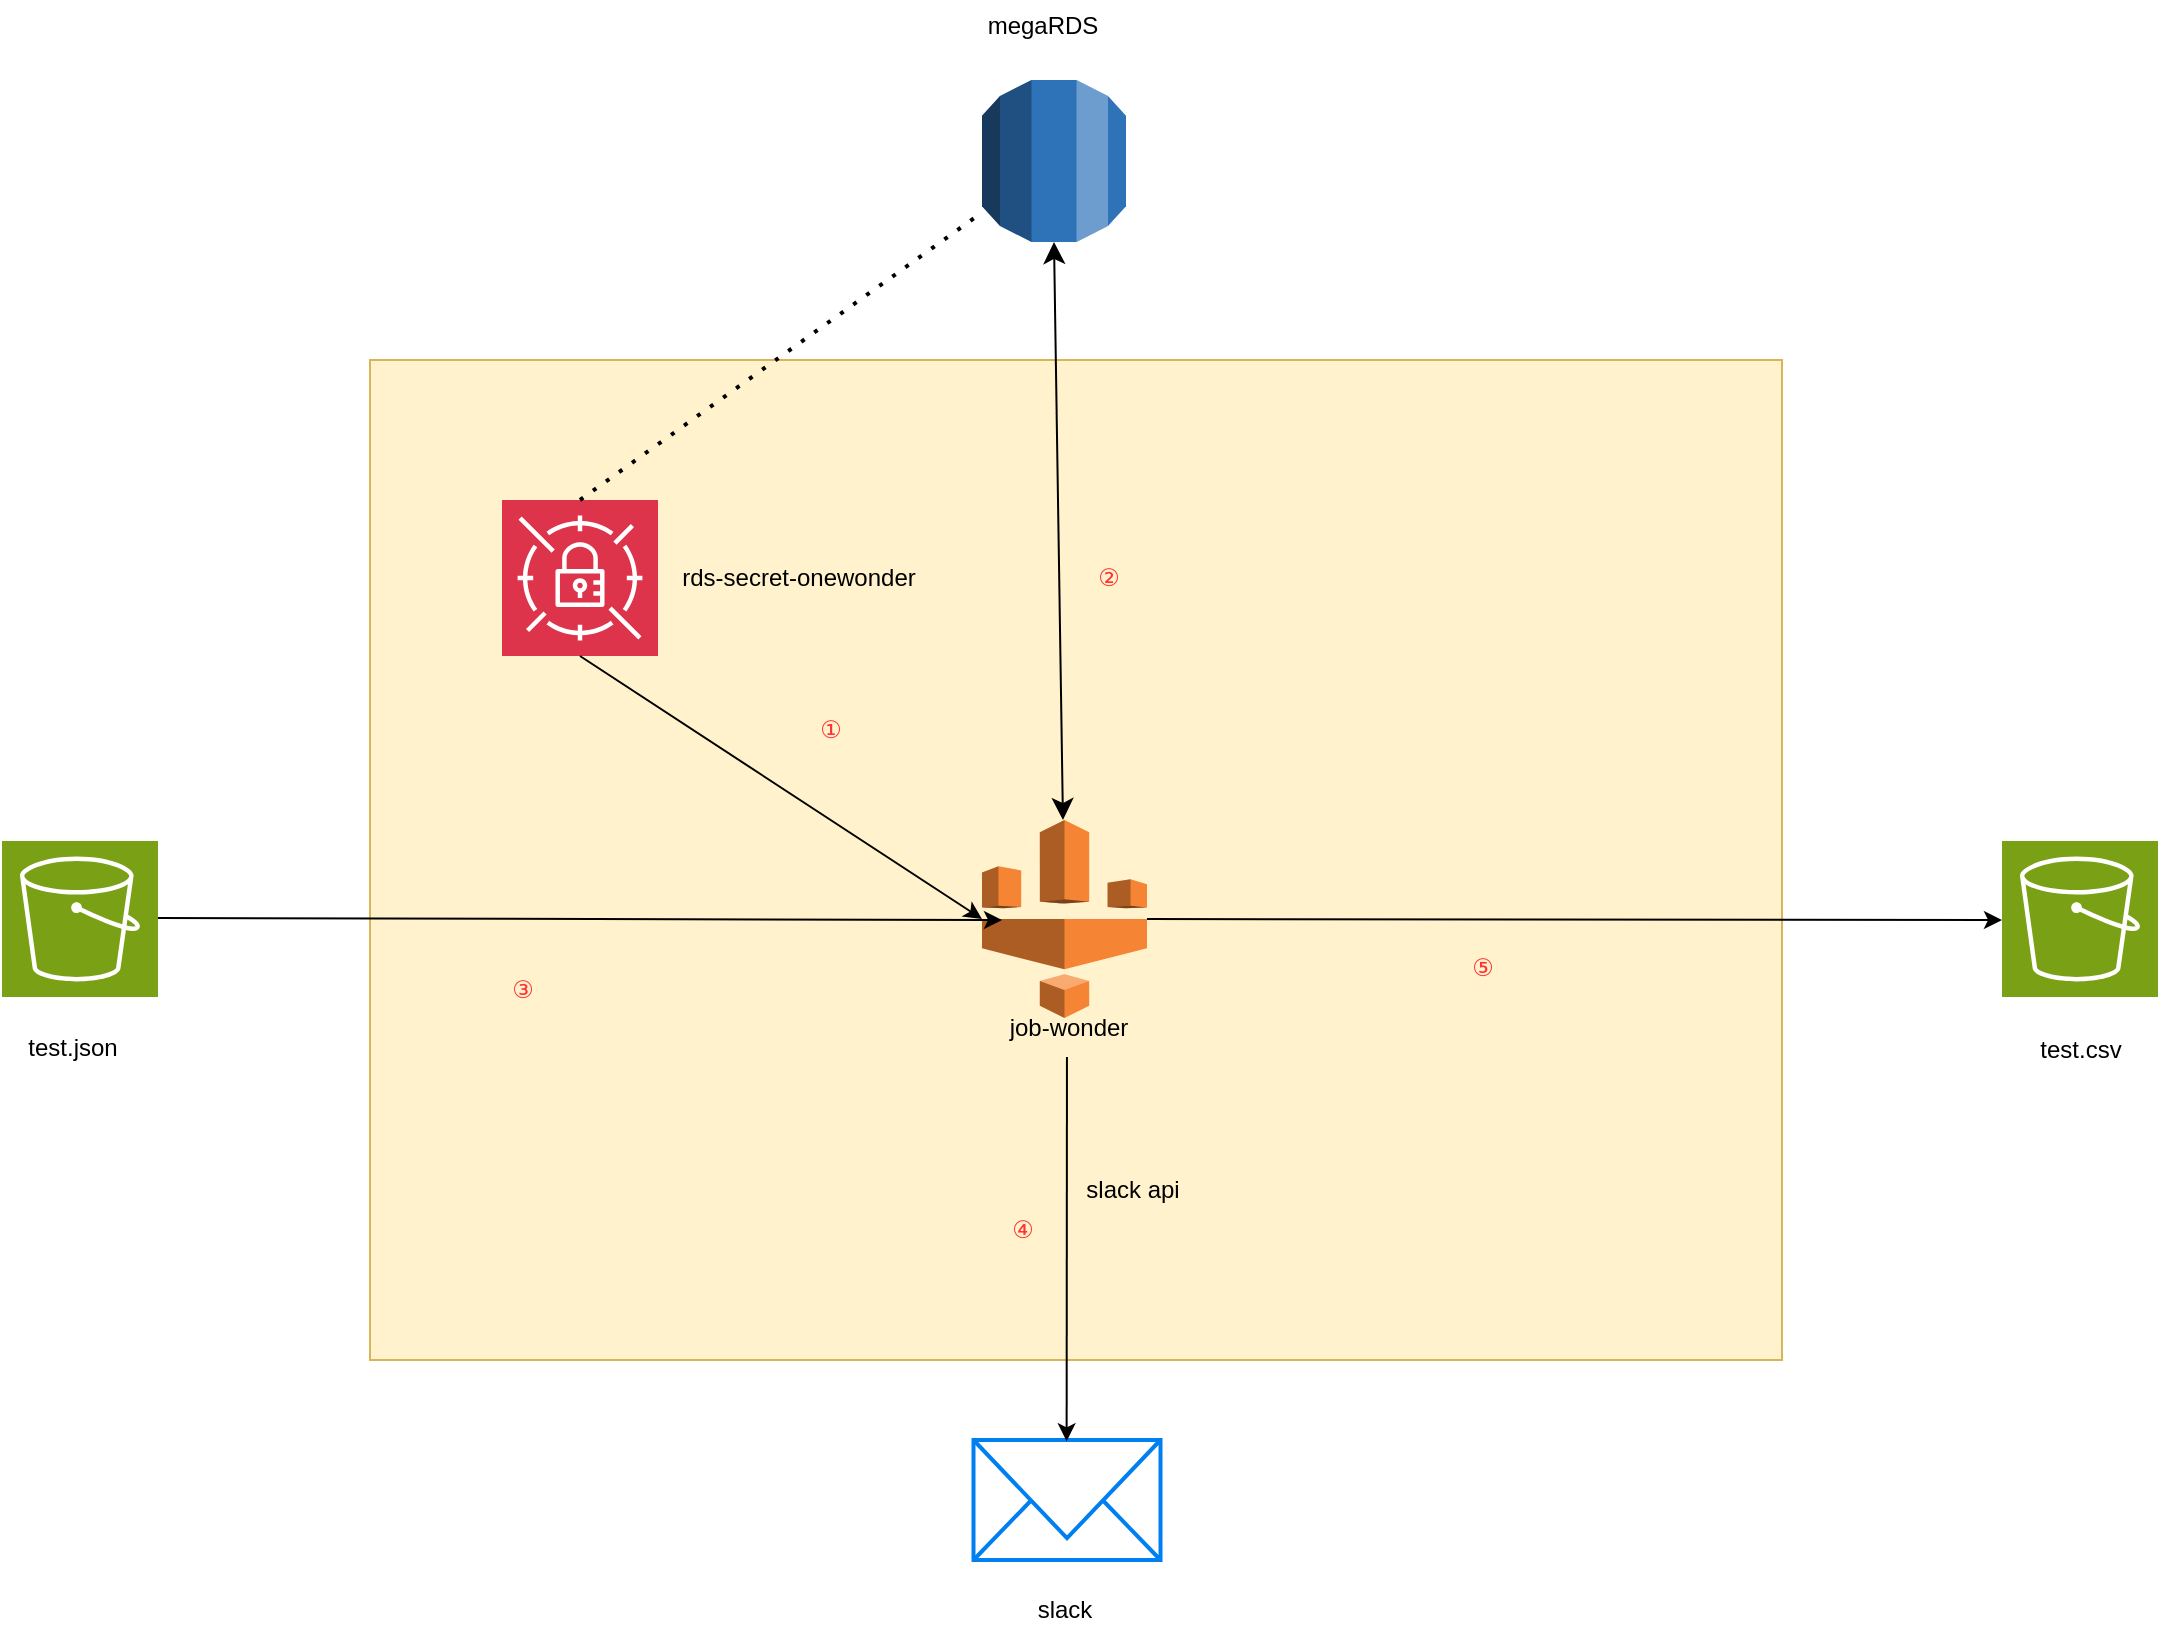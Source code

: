 <mxfile version="24.2.5" type="device">
  <diagram name="ページ1" id="N9gGtj4fEyhL4dejYwza">
    <mxGraphModel dx="2901" dy="1197" grid="1" gridSize="10" guides="1" tooltips="1" connect="1" arrows="1" fold="1" page="1" pageScale="1" pageWidth="827" pageHeight="1169" math="0" shadow="0">
      <root>
        <mxCell id="0" />
        <mxCell id="1" parent="0" />
        <mxCell id="49ammNH0PoP4tiqC4sNR-15" value="" style="whiteSpace=wrap;html=1;fillColor=#fff2cc;strokeColor=#d6b656;" vertex="1" parent="1">
          <mxGeometry x="164" y="390" width="706" height="500" as="geometry" />
        </mxCell>
        <mxCell id="49ammNH0PoP4tiqC4sNR-1" value="" style="outlineConnect=0;dashed=0;verticalLabelPosition=bottom;verticalAlign=top;align=center;html=1;shape=mxgraph.aws3.rds;fillColor=#2E73B8;gradientColor=none;" vertex="1" parent="1">
          <mxGeometry x="470" y="250" width="72" height="81" as="geometry" />
        </mxCell>
        <mxCell id="49ammNH0PoP4tiqC4sNR-2" value="" style="outlineConnect=0;dashed=0;verticalLabelPosition=bottom;verticalAlign=top;align=center;html=1;shape=mxgraph.aws3.glue;fillColor=#F58534;gradientColor=none;" vertex="1" parent="1">
          <mxGeometry x="470" y="620" width="82.5" height="99" as="geometry" />
        </mxCell>
        <mxCell id="49ammNH0PoP4tiqC4sNR-3" value="" style="sketch=0;points=[[0,0,0],[0.25,0,0],[0.5,0,0],[0.75,0,0],[1,0,0],[0,1,0],[0.25,1,0],[0.5,1,0],[0.75,1,0],[1,1,0],[0,0.25,0],[0,0.5,0],[0,0.75,0],[1,0.25,0],[1,0.5,0],[1,0.75,0]];outlineConnect=0;fontColor=#232F3E;fillColor=#DD344C;strokeColor=#ffffff;dashed=0;verticalLabelPosition=bottom;verticalAlign=top;align=center;html=1;fontSize=12;fontStyle=0;aspect=fixed;shape=mxgraph.aws4.resourceIcon;resIcon=mxgraph.aws4.secrets_manager;" vertex="1" parent="1">
          <mxGeometry x="230" y="460" width="78" height="78" as="geometry" />
        </mxCell>
        <mxCell id="49ammNH0PoP4tiqC4sNR-4" value="" style="sketch=0;points=[[0,0,0],[0.25,0,0],[0.5,0,0],[0.75,0,0],[1,0,0],[0,1,0],[0.25,1,0],[0.5,1,0],[0.75,1,0],[1,1,0],[0,0.25,0],[0,0.5,0],[0,0.75,0],[1,0.25,0],[1,0.5,0],[1,0.75,0]];outlineConnect=0;fontColor=#232F3E;fillColor=#7AA116;strokeColor=#ffffff;dashed=0;verticalLabelPosition=bottom;verticalAlign=top;align=center;html=1;fontSize=12;fontStyle=0;aspect=fixed;shape=mxgraph.aws4.resourceIcon;resIcon=mxgraph.aws4.s3;" vertex="1" parent="1">
          <mxGeometry x="980" y="630.5" width="78" height="78" as="geometry" />
        </mxCell>
        <mxCell id="49ammNH0PoP4tiqC4sNR-5" value="" style="sketch=0;points=[[0,0,0],[0.25,0,0],[0.5,0,0],[0.75,0,0],[1,0,0],[0,1,0],[0.25,1,0],[0.5,1,0],[0.75,1,0],[1,1,0],[0,0.25,0],[0,0.5,0],[0,0.75,0],[1,0.25,0],[1,0.5,0],[1,0.75,0]];outlineConnect=0;fontColor=#232F3E;fillColor=#7AA116;strokeColor=#ffffff;dashed=0;verticalLabelPosition=bottom;verticalAlign=top;align=center;html=1;fontSize=12;fontStyle=0;aspect=fixed;shape=mxgraph.aws4.resourceIcon;resIcon=mxgraph.aws4.s3;" vertex="1" parent="1">
          <mxGeometry x="-20" y="630.5" width="78" height="78" as="geometry" />
        </mxCell>
        <mxCell id="49ammNH0PoP4tiqC4sNR-10" value="" style="edgeStyle=none;orthogonalLoop=1;jettySize=auto;html=1;rounded=0;exitX=0.5;exitY=1;exitDx=0;exitDy=0;exitPerimeter=0;entryX=0;entryY=0.5;entryDx=0;entryDy=0;entryPerimeter=0;" edge="1" parent="1" source="49ammNH0PoP4tiqC4sNR-3" target="49ammNH0PoP4tiqC4sNR-2">
          <mxGeometry width="100" relative="1" as="geometry">
            <mxPoint x="390" y="374.5" as="sourcePoint" />
            <mxPoint x="249" y="440" as="targetPoint" />
            <Array as="points" />
          </mxGeometry>
        </mxCell>
        <mxCell id="49ammNH0PoP4tiqC4sNR-11" value="" style="edgeStyle=none;orthogonalLoop=1;jettySize=auto;html=1;rounded=0;" edge="1" parent="1" source="49ammNH0PoP4tiqC4sNR-2">
          <mxGeometry width="100" relative="1" as="geometry">
            <mxPoint x="760" y="660" as="sourcePoint" />
            <mxPoint x="980" y="670" as="targetPoint" />
            <Array as="points" />
          </mxGeometry>
        </mxCell>
        <mxCell id="49ammNH0PoP4tiqC4sNR-12" value="" style="edgeStyle=none;orthogonalLoop=1;jettySize=auto;html=1;rounded=0;" edge="1" parent="1">
          <mxGeometry width="100" relative="1" as="geometry">
            <mxPoint x="58" y="669" as="sourcePoint" />
            <mxPoint x="480" y="670" as="targetPoint" />
            <Array as="points" />
          </mxGeometry>
        </mxCell>
        <mxCell id="49ammNH0PoP4tiqC4sNR-14" value="" style="edgeStyle=none;orthogonalLoop=1;jettySize=auto;html=1;endArrow=classic;startArrow=classic;endSize=8;startSize=8;rounded=0;exitX=0.5;exitY=1;exitDx=0;exitDy=0;exitPerimeter=0;" edge="1" parent="1" source="49ammNH0PoP4tiqC4sNR-1" target="49ammNH0PoP4tiqC4sNR-2">
          <mxGeometry width="100" relative="1" as="geometry">
            <mxPoint x="390" y="460" as="sourcePoint" />
            <mxPoint x="490" y="460" as="targetPoint" />
            <Array as="points" />
          </mxGeometry>
        </mxCell>
        <mxCell id="49ammNH0PoP4tiqC4sNR-17" value="" style="endArrow=none;dashed=1;html=1;dashPattern=1 3;strokeWidth=2;rounded=0;exitX=0.5;exitY=0;exitDx=0;exitDy=0;exitPerimeter=0;" edge="1" parent="1" source="49ammNH0PoP4tiqC4sNR-3" target="49ammNH0PoP4tiqC4sNR-1">
          <mxGeometry width="50" height="50" relative="1" as="geometry">
            <mxPoint x="364" y="410" as="sourcePoint" />
            <mxPoint x="414" y="360" as="targetPoint" />
          </mxGeometry>
        </mxCell>
        <mxCell id="49ammNH0PoP4tiqC4sNR-20" value="" style="html=1;verticalLabelPosition=bottom;align=center;labelBackgroundColor=#ffffff;verticalAlign=top;strokeWidth=2;strokeColor=#0080F0;shadow=0;dashed=0;shape=mxgraph.ios7.icons.mail;" vertex="1" parent="1">
          <mxGeometry x="465.75" y="930" width="93.5" height="60" as="geometry" />
        </mxCell>
        <mxCell id="49ammNH0PoP4tiqC4sNR-26" value="test.json" style="text;html=1;align=center;verticalAlign=middle;resizable=0;points=[];autosize=1;strokeColor=none;fillColor=none;" vertex="1" parent="1">
          <mxGeometry x="-20" y="719" width="70" height="30" as="geometry" />
        </mxCell>
        <mxCell id="49ammNH0PoP4tiqC4sNR-29" value="test.csv" style="text;html=1;align=center;verticalAlign=middle;resizable=0;points=[];autosize=1;strokeColor=none;fillColor=none;" vertex="1" parent="1">
          <mxGeometry x="989" y="720" width="60" height="30" as="geometry" />
        </mxCell>
        <mxCell id="49ammNH0PoP4tiqC4sNR-30" value="megaRDS&lt;div&gt;&lt;br&gt;&lt;/div&gt;" style="text;html=1;align=center;verticalAlign=middle;resizable=0;points=[];autosize=1;strokeColor=none;fillColor=none;" vertex="1" parent="1">
          <mxGeometry x="460" y="210" width="80" height="40" as="geometry" />
        </mxCell>
        <mxCell id="49ammNH0PoP4tiqC4sNR-31" value="slack" style="text;html=1;align=center;verticalAlign=middle;resizable=0;points=[];autosize=1;strokeColor=none;fillColor=none;" vertex="1" parent="1">
          <mxGeometry x="486.25" y="1000" width="50" height="30" as="geometry" />
        </mxCell>
        <mxCell id="49ammNH0PoP4tiqC4sNR-33" value="rds-secret-onewonder" style="text;html=1;align=center;verticalAlign=middle;resizable=0;points=[];autosize=1;strokeColor=none;fillColor=none;" vertex="1" parent="1">
          <mxGeometry x="308" y="484" width="140" height="30" as="geometry" />
        </mxCell>
        <mxCell id="49ammNH0PoP4tiqC4sNR-40" value="job-wonder" style="text;html=1;align=center;verticalAlign=middle;resizable=0;points=[];autosize=1;strokeColor=none;fillColor=none;" vertex="1" parent="1">
          <mxGeometry x="472.5" y="708.5" width="80" height="30" as="geometry" />
        </mxCell>
        <mxCell id="49ammNH0PoP4tiqC4sNR-43" value="slack api" style="text;html=1;align=center;verticalAlign=middle;resizable=0;points=[];autosize=1;strokeColor=none;fillColor=none;" vertex="1" parent="1">
          <mxGeometry x="510" y="790" width="70" height="30" as="geometry" />
        </mxCell>
        <mxCell id="49ammNH0PoP4tiqC4sNR-44" value="" style="edgeStyle=none;orthogonalLoop=1;jettySize=auto;html=1;rounded=0;entryX=0.498;entryY=0.011;entryDx=0;entryDy=0;entryPerimeter=0;" edge="1" parent="1" source="49ammNH0PoP4tiqC4sNR-40" target="49ammNH0PoP4tiqC4sNR-20">
          <mxGeometry width="100" relative="1" as="geometry">
            <mxPoint x="510" y="740" as="sourcePoint" />
            <mxPoint x="500" y="929" as="targetPoint" />
            <Array as="points" />
          </mxGeometry>
        </mxCell>
        <mxCell id="49ammNH0PoP4tiqC4sNR-47" value="①" style="text;html=1;align=center;verticalAlign=middle;resizable=0;points=[];autosize=1;fontColor=#FF3333;" vertex="1" parent="1">
          <mxGeometry x="374" y="560" width="40" height="30" as="geometry" />
        </mxCell>
        <mxCell id="49ammNH0PoP4tiqC4sNR-48" value="②" style="text;html=1;align=center;verticalAlign=middle;resizable=0;points=[];autosize=1;fontColor=#FF3333;" vertex="1" parent="1">
          <mxGeometry x="512.5" y="484" width="40" height="30" as="geometry" />
        </mxCell>
        <mxCell id="49ammNH0PoP4tiqC4sNR-49" value="③" style="text;html=1;align=center;verticalAlign=middle;resizable=0;points=[];autosize=1;strokeColor=none;fillColor=none;fontColor=#FF3333;" vertex="1" parent="1">
          <mxGeometry x="220" y="690" width="40" height="30" as="geometry" />
        </mxCell>
        <mxCell id="49ammNH0PoP4tiqC4sNR-50" value="④" style="text;html=1;align=center;verticalAlign=middle;resizable=0;points=[];autosize=1;strokeColor=none;fillColor=none;fontColor=#FF3333;" vertex="1" parent="1">
          <mxGeometry x="470" y="810" width="40" height="30" as="geometry" />
        </mxCell>
        <mxCell id="49ammNH0PoP4tiqC4sNR-51" value="⑤" style="text;html=1;align=center;verticalAlign=middle;resizable=0;points=[];autosize=1;strokeColor=none;fillColor=none;fontColor=#FF3333;" vertex="1" parent="1">
          <mxGeometry x="700" y="678.5" width="40" height="30" as="geometry" />
        </mxCell>
      </root>
    </mxGraphModel>
  </diagram>
</mxfile>
